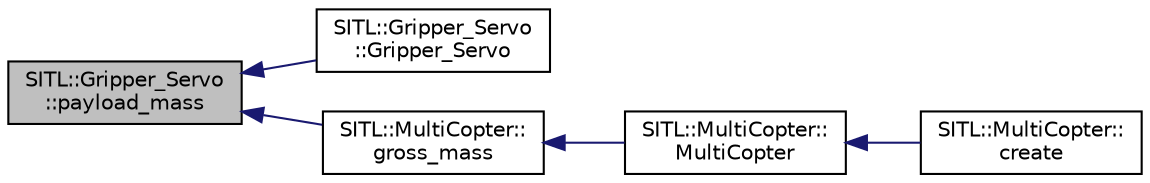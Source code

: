 digraph "SITL::Gripper_Servo::payload_mass"
{
 // INTERACTIVE_SVG=YES
  edge [fontname="Helvetica",fontsize="10",labelfontname="Helvetica",labelfontsize="10"];
  node [fontname="Helvetica",fontsize="10",shape=record];
  rankdir="LR";
  Node1 [label="SITL::Gripper_Servo\l::payload_mass",height=0.2,width=0.4,color="black", fillcolor="grey75", style="filled", fontcolor="black"];
  Node1 -> Node2 [dir="back",color="midnightblue",fontsize="10",style="solid",fontname="Helvetica"];
  Node2 [label="SITL::Gripper_Servo\l::Gripper_Servo",height=0.2,width=0.4,color="black", fillcolor="white", style="filled",URL="$classSITL_1_1Gripper__Servo.html#ade999b7f992bb47a4fac80ba8b61a123"];
  Node1 -> Node3 [dir="back",color="midnightblue",fontsize="10",style="solid",fontname="Helvetica"];
  Node3 [label="SITL::MultiCopter::\lgross_mass",height=0.2,width=0.4,color="black", fillcolor="white", style="filled",URL="$classSITL_1_1MultiCopter.html#a82e4000a96f333cfca0a3e1adc24b0cc"];
  Node3 -> Node4 [dir="back",color="midnightblue",fontsize="10",style="solid",fontname="Helvetica"];
  Node4 [label="SITL::MultiCopter::\lMultiCopter",height=0.2,width=0.4,color="black", fillcolor="white", style="filled",URL="$classSITL_1_1MultiCopter.html#a1b3a52d1ac484ae1560e389025b3aaa3"];
  Node4 -> Node5 [dir="back",color="midnightblue",fontsize="10",style="solid",fontname="Helvetica"];
  Node5 [label="SITL::MultiCopter::\lcreate",height=0.2,width=0.4,color="black", fillcolor="white", style="filled",URL="$classSITL_1_1MultiCopter.html#a9f90e1aa754f77fc472e461ec526c5a4"];
}
